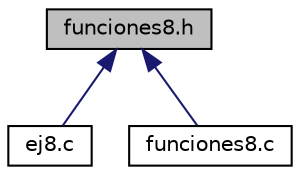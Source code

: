 digraph "funciones8.h"
{
 // LATEX_PDF_SIZE
  edge [fontname="Helvetica",fontsize="10",labelfontname="Helvetica",labelfontsize="10"];
  node [fontname="Helvetica",fontsize="10",shape=record];
  Node1 [label="funciones8.h",height=0.2,width=0.4,color="black", fillcolor="grey75", style="filled", fontcolor="black",tooltip="Este fichero contiene las declaraciones de las funciones."];
  Node1 -> Node2 [dir="back",color="midnightblue",fontsize="10",style="solid",fontname="Helvetica"];
  Node2 [label="ej8.c",height=0.2,width=0.4,color="black", fillcolor="white", style="filled",URL="$ej8_8c.html",tooltip="Este fichero contiene el main."];
  Node1 -> Node3 [dir="back",color="midnightblue",fontsize="10",style="solid",fontname="Helvetica"];
  Node3 [label="funciones8.c",height=0.2,width=0.4,color="black", fillcolor="white", style="filled",URL="$funciones8_8c.html",tooltip="Este fichero contiene las definiciones de las funciones."];
}
